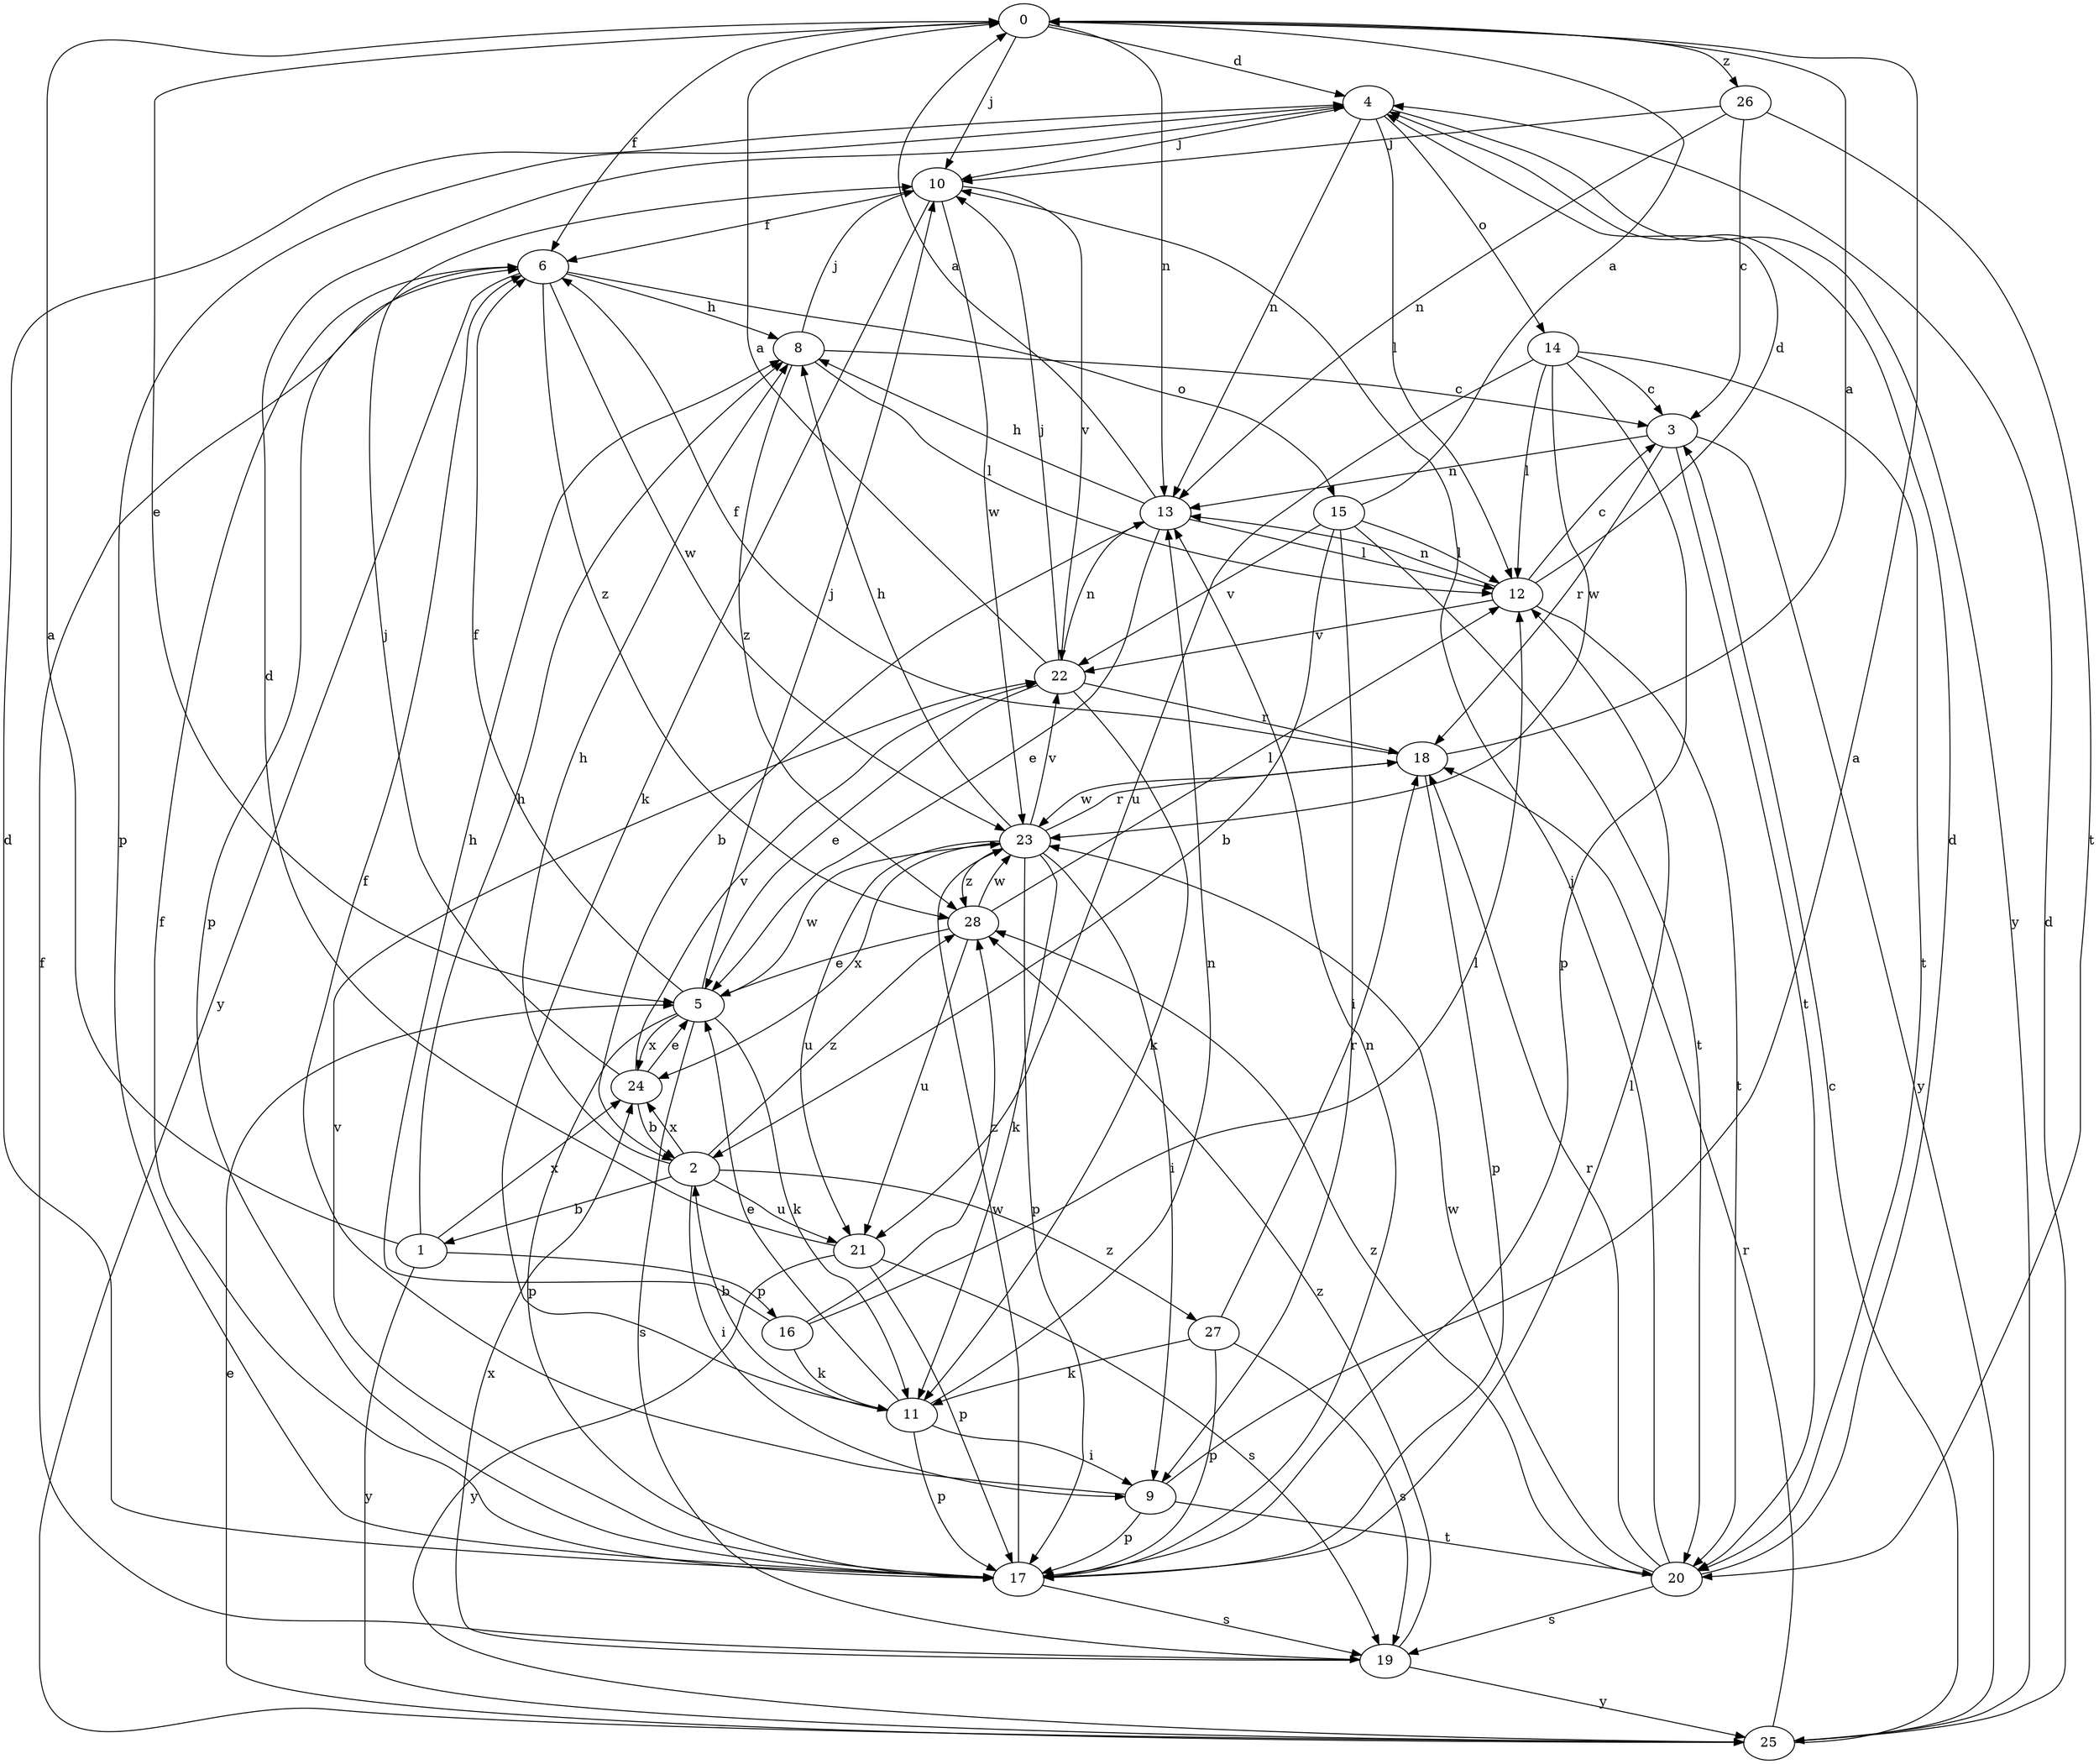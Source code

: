 strict digraph  {
0;
1;
2;
3;
4;
5;
6;
8;
9;
10;
11;
12;
13;
14;
15;
16;
17;
18;
19;
20;
21;
22;
23;
24;
25;
26;
27;
28;
0 -> 4  [label=d];
0 -> 5  [label=e];
0 -> 6  [label=f];
0 -> 10  [label=j];
0 -> 13  [label=n];
0 -> 26  [label=z];
1 -> 0  [label=a];
1 -> 8  [label=h];
1 -> 16  [label=p];
1 -> 24  [label=x];
1 -> 25  [label=y];
2 -> 1  [label=b];
2 -> 8  [label=h];
2 -> 9  [label=i];
2 -> 21  [label=u];
2 -> 24  [label=x];
2 -> 27  [label=z];
2 -> 28  [label=z];
3 -> 13  [label=n];
3 -> 18  [label=r];
3 -> 20  [label=t];
3 -> 25  [label=y];
4 -> 10  [label=j];
4 -> 12  [label=l];
4 -> 13  [label=n];
4 -> 14  [label=o];
4 -> 17  [label=p];
4 -> 25  [label=y];
5 -> 6  [label=f];
5 -> 10  [label=j];
5 -> 11  [label=k];
5 -> 17  [label=p];
5 -> 19  [label=s];
5 -> 23  [label=w];
5 -> 24  [label=x];
6 -> 8  [label=h];
6 -> 15  [label=o];
6 -> 17  [label=p];
6 -> 23  [label=w];
6 -> 25  [label=y];
6 -> 28  [label=z];
8 -> 3  [label=c];
8 -> 10  [label=j];
8 -> 12  [label=l];
8 -> 28  [label=z];
9 -> 0  [label=a];
9 -> 6  [label=f];
9 -> 17  [label=p];
9 -> 20  [label=t];
10 -> 6  [label=f];
10 -> 11  [label=k];
10 -> 22  [label=v];
10 -> 23  [label=w];
11 -> 2  [label=b];
11 -> 5  [label=e];
11 -> 9  [label=i];
11 -> 13  [label=n];
11 -> 17  [label=p];
12 -> 3  [label=c];
12 -> 4  [label=d];
12 -> 13  [label=n];
12 -> 20  [label=t];
12 -> 22  [label=v];
13 -> 0  [label=a];
13 -> 2  [label=b];
13 -> 5  [label=e];
13 -> 8  [label=h];
13 -> 12  [label=l];
14 -> 3  [label=c];
14 -> 12  [label=l];
14 -> 17  [label=p];
14 -> 20  [label=t];
14 -> 21  [label=u];
14 -> 23  [label=w];
15 -> 0  [label=a];
15 -> 2  [label=b];
15 -> 9  [label=i];
15 -> 12  [label=l];
15 -> 20  [label=t];
15 -> 22  [label=v];
16 -> 8  [label=h];
16 -> 11  [label=k];
16 -> 12  [label=l];
16 -> 28  [label=z];
17 -> 4  [label=d];
17 -> 6  [label=f];
17 -> 12  [label=l];
17 -> 13  [label=n];
17 -> 19  [label=s];
17 -> 22  [label=v];
17 -> 23  [label=w];
18 -> 0  [label=a];
18 -> 6  [label=f];
18 -> 17  [label=p];
18 -> 23  [label=w];
19 -> 6  [label=f];
19 -> 24  [label=x];
19 -> 25  [label=y];
19 -> 28  [label=z];
20 -> 4  [label=d];
20 -> 10  [label=j];
20 -> 18  [label=r];
20 -> 19  [label=s];
20 -> 23  [label=w];
20 -> 28  [label=z];
21 -> 4  [label=d];
21 -> 17  [label=p];
21 -> 19  [label=s];
21 -> 25  [label=y];
22 -> 0  [label=a];
22 -> 5  [label=e];
22 -> 10  [label=j];
22 -> 11  [label=k];
22 -> 13  [label=n];
22 -> 18  [label=r];
23 -> 8  [label=h];
23 -> 9  [label=i];
23 -> 11  [label=k];
23 -> 17  [label=p];
23 -> 18  [label=r];
23 -> 21  [label=u];
23 -> 22  [label=v];
23 -> 24  [label=x];
23 -> 28  [label=z];
24 -> 2  [label=b];
24 -> 5  [label=e];
24 -> 10  [label=j];
24 -> 22  [label=v];
25 -> 3  [label=c];
25 -> 4  [label=d];
25 -> 5  [label=e];
25 -> 18  [label=r];
26 -> 3  [label=c];
26 -> 10  [label=j];
26 -> 13  [label=n];
26 -> 20  [label=t];
27 -> 11  [label=k];
27 -> 17  [label=p];
27 -> 18  [label=r];
27 -> 19  [label=s];
28 -> 5  [label=e];
28 -> 12  [label=l];
28 -> 21  [label=u];
28 -> 23  [label=w];
}
